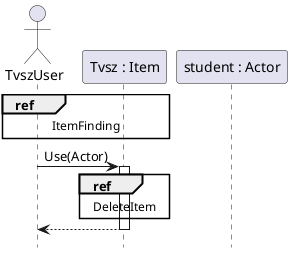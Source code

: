 @startuml
hide footbox

' might be vise to rename this xd
actor Actor_ as "TvszUser"
participant Item as "Tvsz : Item"
participant Actor as "student : Actor"
ref over Actor_, Item: ItemFinding

Actor_ -> Item++: Use(Actor)
ref over Item: DeleteItem
return

@enduml